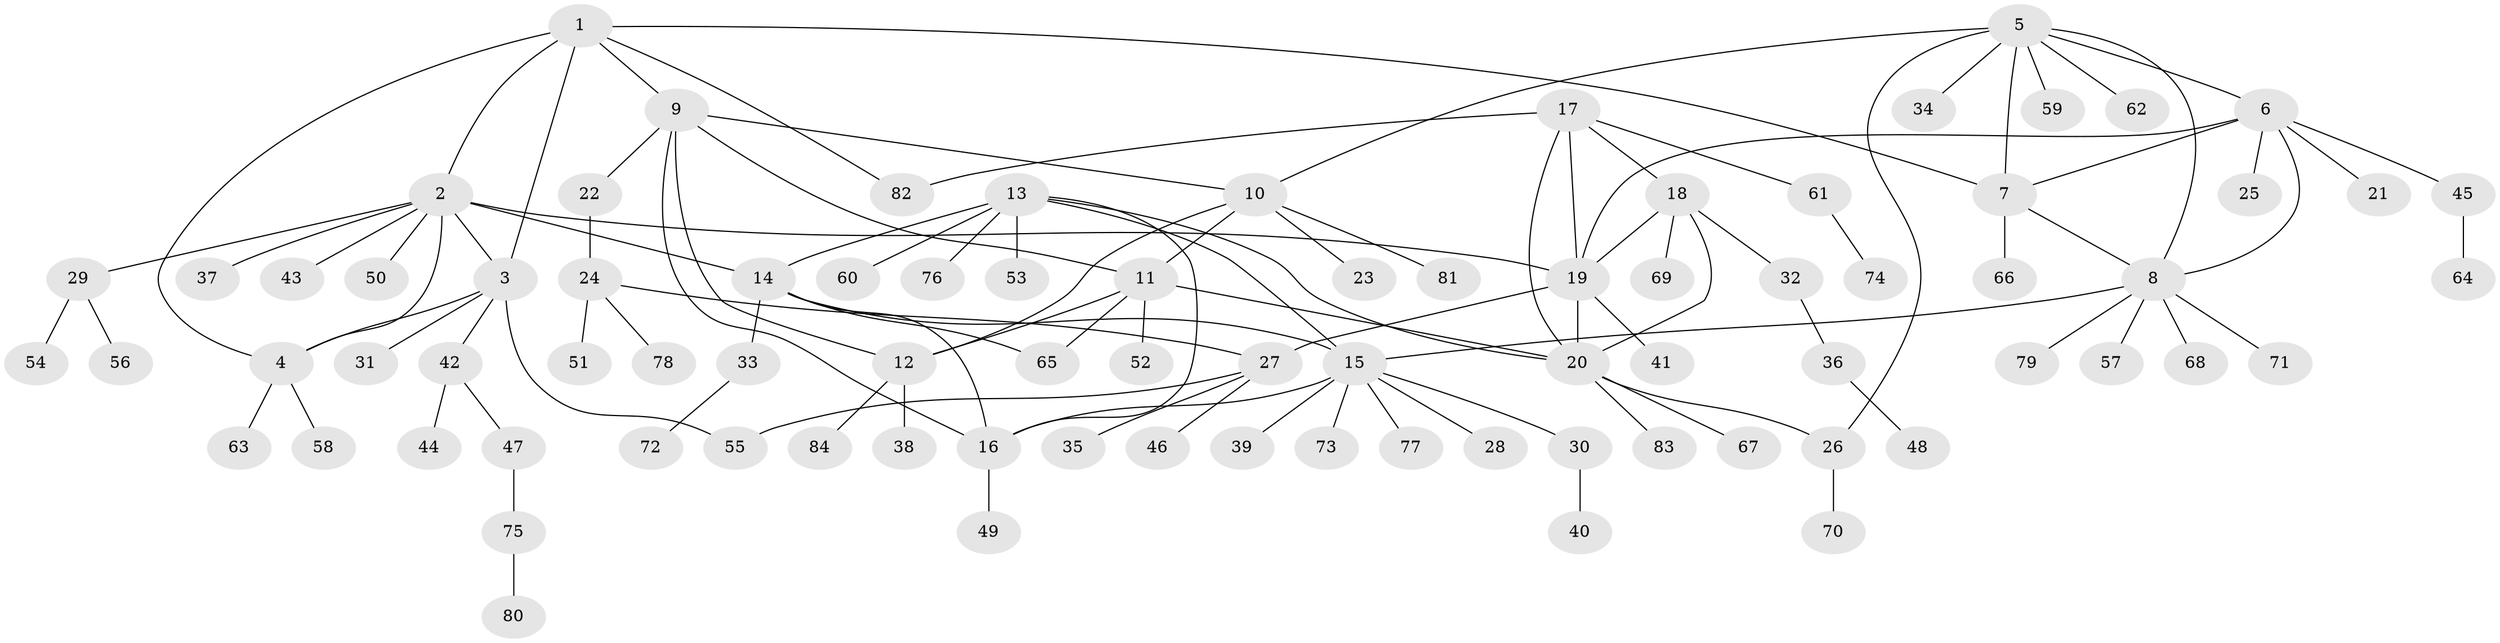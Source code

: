 // coarse degree distribution, {6: 0.11764705882352941, 1: 0.45098039215686275, 5: 0.09803921568627451, 7: 0.0392156862745098, 2: 0.11764705882352941, 4: 0.09803921568627451, 8: 0.0392156862745098, 3: 0.0392156862745098}
// Generated by graph-tools (version 1.1) at 2025/37/03/04/25 23:37:39]
// undirected, 84 vertices, 109 edges
graph export_dot {
  node [color=gray90,style=filled];
  1;
  2;
  3;
  4;
  5;
  6;
  7;
  8;
  9;
  10;
  11;
  12;
  13;
  14;
  15;
  16;
  17;
  18;
  19;
  20;
  21;
  22;
  23;
  24;
  25;
  26;
  27;
  28;
  29;
  30;
  31;
  32;
  33;
  34;
  35;
  36;
  37;
  38;
  39;
  40;
  41;
  42;
  43;
  44;
  45;
  46;
  47;
  48;
  49;
  50;
  51;
  52;
  53;
  54;
  55;
  56;
  57;
  58;
  59;
  60;
  61;
  62;
  63;
  64;
  65;
  66;
  67;
  68;
  69;
  70;
  71;
  72;
  73;
  74;
  75;
  76;
  77;
  78;
  79;
  80;
  81;
  82;
  83;
  84;
  1 -- 2;
  1 -- 3;
  1 -- 4;
  1 -- 7;
  1 -- 9;
  1 -- 82;
  2 -- 3;
  2 -- 4;
  2 -- 14;
  2 -- 19;
  2 -- 29;
  2 -- 37;
  2 -- 43;
  2 -- 50;
  3 -- 4;
  3 -- 31;
  3 -- 42;
  3 -- 55;
  4 -- 58;
  4 -- 63;
  5 -- 6;
  5 -- 7;
  5 -- 8;
  5 -- 10;
  5 -- 26;
  5 -- 34;
  5 -- 59;
  5 -- 62;
  6 -- 7;
  6 -- 8;
  6 -- 19;
  6 -- 21;
  6 -- 25;
  6 -- 45;
  7 -- 8;
  7 -- 66;
  8 -- 15;
  8 -- 57;
  8 -- 68;
  8 -- 71;
  8 -- 79;
  9 -- 10;
  9 -- 11;
  9 -- 12;
  9 -- 16;
  9 -- 22;
  10 -- 11;
  10 -- 12;
  10 -- 23;
  10 -- 81;
  11 -- 12;
  11 -- 20;
  11 -- 52;
  11 -- 65;
  12 -- 38;
  12 -- 84;
  13 -- 14;
  13 -- 15;
  13 -- 16;
  13 -- 20;
  13 -- 53;
  13 -- 60;
  13 -- 76;
  14 -- 15;
  14 -- 16;
  14 -- 33;
  14 -- 65;
  15 -- 16;
  15 -- 28;
  15 -- 30;
  15 -- 39;
  15 -- 73;
  15 -- 77;
  16 -- 49;
  17 -- 18;
  17 -- 19;
  17 -- 20;
  17 -- 61;
  17 -- 82;
  18 -- 19;
  18 -- 20;
  18 -- 32;
  18 -- 69;
  19 -- 20;
  19 -- 27;
  19 -- 41;
  20 -- 26;
  20 -- 67;
  20 -- 83;
  22 -- 24;
  24 -- 27;
  24 -- 51;
  24 -- 78;
  26 -- 70;
  27 -- 35;
  27 -- 46;
  27 -- 55;
  29 -- 54;
  29 -- 56;
  30 -- 40;
  32 -- 36;
  33 -- 72;
  36 -- 48;
  42 -- 44;
  42 -- 47;
  45 -- 64;
  47 -- 75;
  61 -- 74;
  75 -- 80;
}
